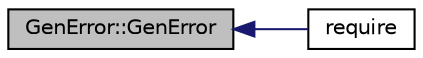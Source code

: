 digraph "GenError::GenError"
{
  edge [fontname="Helvetica",fontsize="10",labelfontname="Helvetica",labelfontsize="10"];
  node [fontname="Helvetica",fontsize="10",shape=record];
  rankdir="LR";
  Node1 [label="GenError::GenError",height=0.2,width=0.4,color="black", fillcolor="grey75", style="filled", fontcolor="black"];
  Node1 -> Node2 [dir="back",color="midnightblue",fontsize="10",style="solid",fontname="Helvetica"];
  Node2 [label="require",height=0.2,width=0.4,color="black", fillcolor="white", style="filled",URL="$d7/d2f/_exceptions_8h.html#ac2190fa9f24e9ecf98a3dd3bcb0d6182"];
}
